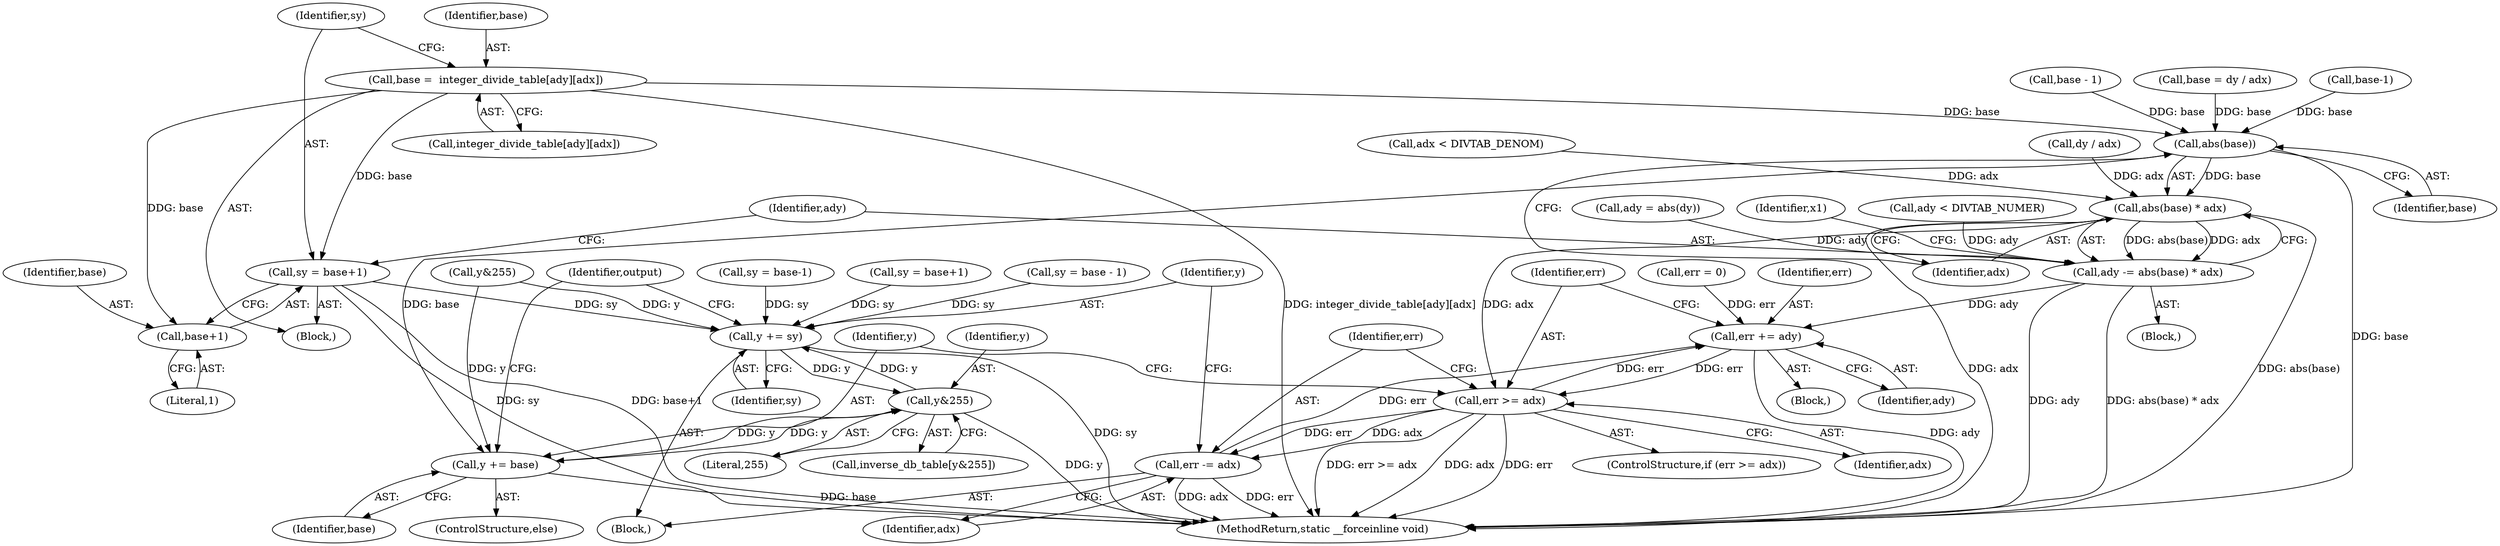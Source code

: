 digraph "0_stb_98fdfc6df88b1e34a736d5e126e6c8139c8de1a6@array" {
"1000168" [label="(Call,base =  integer_divide_table[ady][adx])"];
"1000175" [label="(Call,sy = base+1)"];
"1000249" [label="(Call,y += sy)"];
"1000262" [label="(Call,y&255)"];
"1000253" [label="(Call,y += base)"];
"1000177" [label="(Call,base+1)"];
"1000205" [label="(Call,abs(base))"];
"1000204" [label="(Call,abs(base) * adx)"];
"1000202" [label="(Call,ady -= abs(base) * adx)"];
"1000238" [label="(Call,err += ady)"];
"1000242" [label="(Call,err >= adx)"];
"1000246" [label="(Call,err -= adx)"];
"1000246" [label="(Call,err -= adx)"];
"1000175" [label="(Call,sy = base+1)"];
"1000226" [label="(Call,y&255)"];
"1000249" [label="(Call,y += sy)"];
"1000244" [label="(Identifier,adx)"];
"1000141" [label="(Call,adx < DIVTAB_DENOM)"];
"1000205" [label="(Call,abs(base))"];
"1000237" [label="(Block,)"];
"1000168" [label="(Call,base =  integer_divide_table[ady][adx])"];
"1000242" [label="(Call,err >= adx)"];
"1000163" [label="(Call,base-1)"];
"1000265" [label="(MethodReturn,static __forceinline void)"];
"1000251" [label="(Identifier,sy)"];
"1000203" [label="(Identifier,ady)"];
"1000161" [label="(Call,sy = base-1)"];
"1000170" [label="(Call,integer_divide_table[ady][adx])"];
"1000253" [label="(Call,y += base)"];
"1000176" [label="(Identifier,sy)"];
"1000135" [label="(Call,err = 0)"];
"1000177" [label="(Call,base+1)"];
"1000258" [label="(Identifier,output)"];
"1000206" [label="(Identifier,base)"];
"1000254" [label="(Identifier,y)"];
"1000239" [label="(Identifier,err)"];
"1000169" [label="(Identifier,base)"];
"1000240" [label="(Identifier,ady)"];
"1000260" [label="(Call,inverse_db_table[y&255])"];
"1000252" [label="(ControlStructure,else)"];
"1000107" [label="(Block,)"];
"1000202" [label="(Call,ady -= abs(base) * adx)"];
"1000197" [label="(Call,sy = base+1)"];
"1000184" [label="(Call,dy / adx)"];
"1000193" [label="(Call,base - 1)"];
"1000207" [label="(Identifier,adx)"];
"1000238" [label="(Call,err += ady)"];
"1000263" [label="(Identifier,y)"];
"1000178" [label="(Identifier,base)"];
"1000241" [label="(ControlStructure,if (err >= adx))"];
"1000167" [label="(Block,)"];
"1000248" [label="(Identifier,adx)"];
"1000204" [label="(Call,abs(base) * adx)"];
"1000247" [label="(Identifier,err)"];
"1000191" [label="(Call,sy = base - 1)"];
"1000264" [label="(Literal,255)"];
"1000255" [label="(Identifier,base)"];
"1000250" [label="(Identifier,y)"];
"1000245" [label="(Block,)"];
"1000243" [label="(Identifier,err)"];
"1000121" [label="(Call,ady = abs(dy))"];
"1000182" [label="(Call,base = dy / adx)"];
"1000179" [label="(Literal,1)"];
"1000262" [label="(Call,y&255)"];
"1000210" [label="(Identifier,x1)"];
"1000144" [label="(Call,ady < DIVTAB_NUMER)"];
"1000168" -> "1000167"  [label="AST: "];
"1000168" -> "1000170"  [label="CFG: "];
"1000169" -> "1000168"  [label="AST: "];
"1000170" -> "1000168"  [label="AST: "];
"1000176" -> "1000168"  [label="CFG: "];
"1000168" -> "1000265"  [label="DDG: integer_divide_table[ady][adx]"];
"1000168" -> "1000175"  [label="DDG: base"];
"1000168" -> "1000177"  [label="DDG: base"];
"1000168" -> "1000205"  [label="DDG: base"];
"1000175" -> "1000167"  [label="AST: "];
"1000175" -> "1000177"  [label="CFG: "];
"1000176" -> "1000175"  [label="AST: "];
"1000177" -> "1000175"  [label="AST: "];
"1000203" -> "1000175"  [label="CFG: "];
"1000175" -> "1000265"  [label="DDG: sy"];
"1000175" -> "1000265"  [label="DDG: base+1"];
"1000175" -> "1000249"  [label="DDG: sy"];
"1000249" -> "1000245"  [label="AST: "];
"1000249" -> "1000251"  [label="CFG: "];
"1000250" -> "1000249"  [label="AST: "];
"1000251" -> "1000249"  [label="AST: "];
"1000258" -> "1000249"  [label="CFG: "];
"1000249" -> "1000265"  [label="DDG: sy"];
"1000161" -> "1000249"  [label="DDG: sy"];
"1000191" -> "1000249"  [label="DDG: sy"];
"1000197" -> "1000249"  [label="DDG: sy"];
"1000226" -> "1000249"  [label="DDG: y"];
"1000262" -> "1000249"  [label="DDG: y"];
"1000249" -> "1000262"  [label="DDG: y"];
"1000262" -> "1000260"  [label="AST: "];
"1000262" -> "1000264"  [label="CFG: "];
"1000263" -> "1000262"  [label="AST: "];
"1000264" -> "1000262"  [label="AST: "];
"1000260" -> "1000262"  [label="CFG: "];
"1000262" -> "1000265"  [label="DDG: y"];
"1000262" -> "1000253"  [label="DDG: y"];
"1000253" -> "1000262"  [label="DDG: y"];
"1000253" -> "1000252"  [label="AST: "];
"1000253" -> "1000255"  [label="CFG: "];
"1000254" -> "1000253"  [label="AST: "];
"1000255" -> "1000253"  [label="AST: "];
"1000258" -> "1000253"  [label="CFG: "];
"1000253" -> "1000265"  [label="DDG: base"];
"1000205" -> "1000253"  [label="DDG: base"];
"1000226" -> "1000253"  [label="DDG: y"];
"1000177" -> "1000179"  [label="CFG: "];
"1000178" -> "1000177"  [label="AST: "];
"1000179" -> "1000177"  [label="AST: "];
"1000205" -> "1000204"  [label="AST: "];
"1000205" -> "1000206"  [label="CFG: "];
"1000206" -> "1000205"  [label="AST: "];
"1000207" -> "1000205"  [label="CFG: "];
"1000205" -> "1000265"  [label="DDG: base"];
"1000205" -> "1000204"  [label="DDG: base"];
"1000163" -> "1000205"  [label="DDG: base"];
"1000193" -> "1000205"  [label="DDG: base"];
"1000182" -> "1000205"  [label="DDG: base"];
"1000204" -> "1000202"  [label="AST: "];
"1000204" -> "1000207"  [label="CFG: "];
"1000207" -> "1000204"  [label="AST: "];
"1000202" -> "1000204"  [label="CFG: "];
"1000204" -> "1000265"  [label="DDG: adx"];
"1000204" -> "1000265"  [label="DDG: abs(base)"];
"1000204" -> "1000202"  [label="DDG: abs(base)"];
"1000204" -> "1000202"  [label="DDG: adx"];
"1000184" -> "1000204"  [label="DDG: adx"];
"1000141" -> "1000204"  [label="DDG: adx"];
"1000204" -> "1000242"  [label="DDG: adx"];
"1000202" -> "1000107"  [label="AST: "];
"1000203" -> "1000202"  [label="AST: "];
"1000210" -> "1000202"  [label="CFG: "];
"1000202" -> "1000265"  [label="DDG: ady"];
"1000202" -> "1000265"  [label="DDG: abs(base) * adx"];
"1000121" -> "1000202"  [label="DDG: ady"];
"1000144" -> "1000202"  [label="DDG: ady"];
"1000202" -> "1000238"  [label="DDG: ady"];
"1000238" -> "1000237"  [label="AST: "];
"1000238" -> "1000240"  [label="CFG: "];
"1000239" -> "1000238"  [label="AST: "];
"1000240" -> "1000238"  [label="AST: "];
"1000243" -> "1000238"  [label="CFG: "];
"1000238" -> "1000265"  [label="DDG: ady"];
"1000135" -> "1000238"  [label="DDG: err"];
"1000242" -> "1000238"  [label="DDG: err"];
"1000246" -> "1000238"  [label="DDG: err"];
"1000238" -> "1000242"  [label="DDG: err"];
"1000242" -> "1000241"  [label="AST: "];
"1000242" -> "1000244"  [label="CFG: "];
"1000243" -> "1000242"  [label="AST: "];
"1000244" -> "1000242"  [label="AST: "];
"1000247" -> "1000242"  [label="CFG: "];
"1000254" -> "1000242"  [label="CFG: "];
"1000242" -> "1000265"  [label="DDG: err >= adx"];
"1000242" -> "1000265"  [label="DDG: adx"];
"1000242" -> "1000265"  [label="DDG: err"];
"1000242" -> "1000246"  [label="DDG: adx"];
"1000242" -> "1000246"  [label="DDG: err"];
"1000246" -> "1000245"  [label="AST: "];
"1000246" -> "1000248"  [label="CFG: "];
"1000247" -> "1000246"  [label="AST: "];
"1000248" -> "1000246"  [label="AST: "];
"1000250" -> "1000246"  [label="CFG: "];
"1000246" -> "1000265"  [label="DDG: adx"];
"1000246" -> "1000265"  [label="DDG: err"];
}
